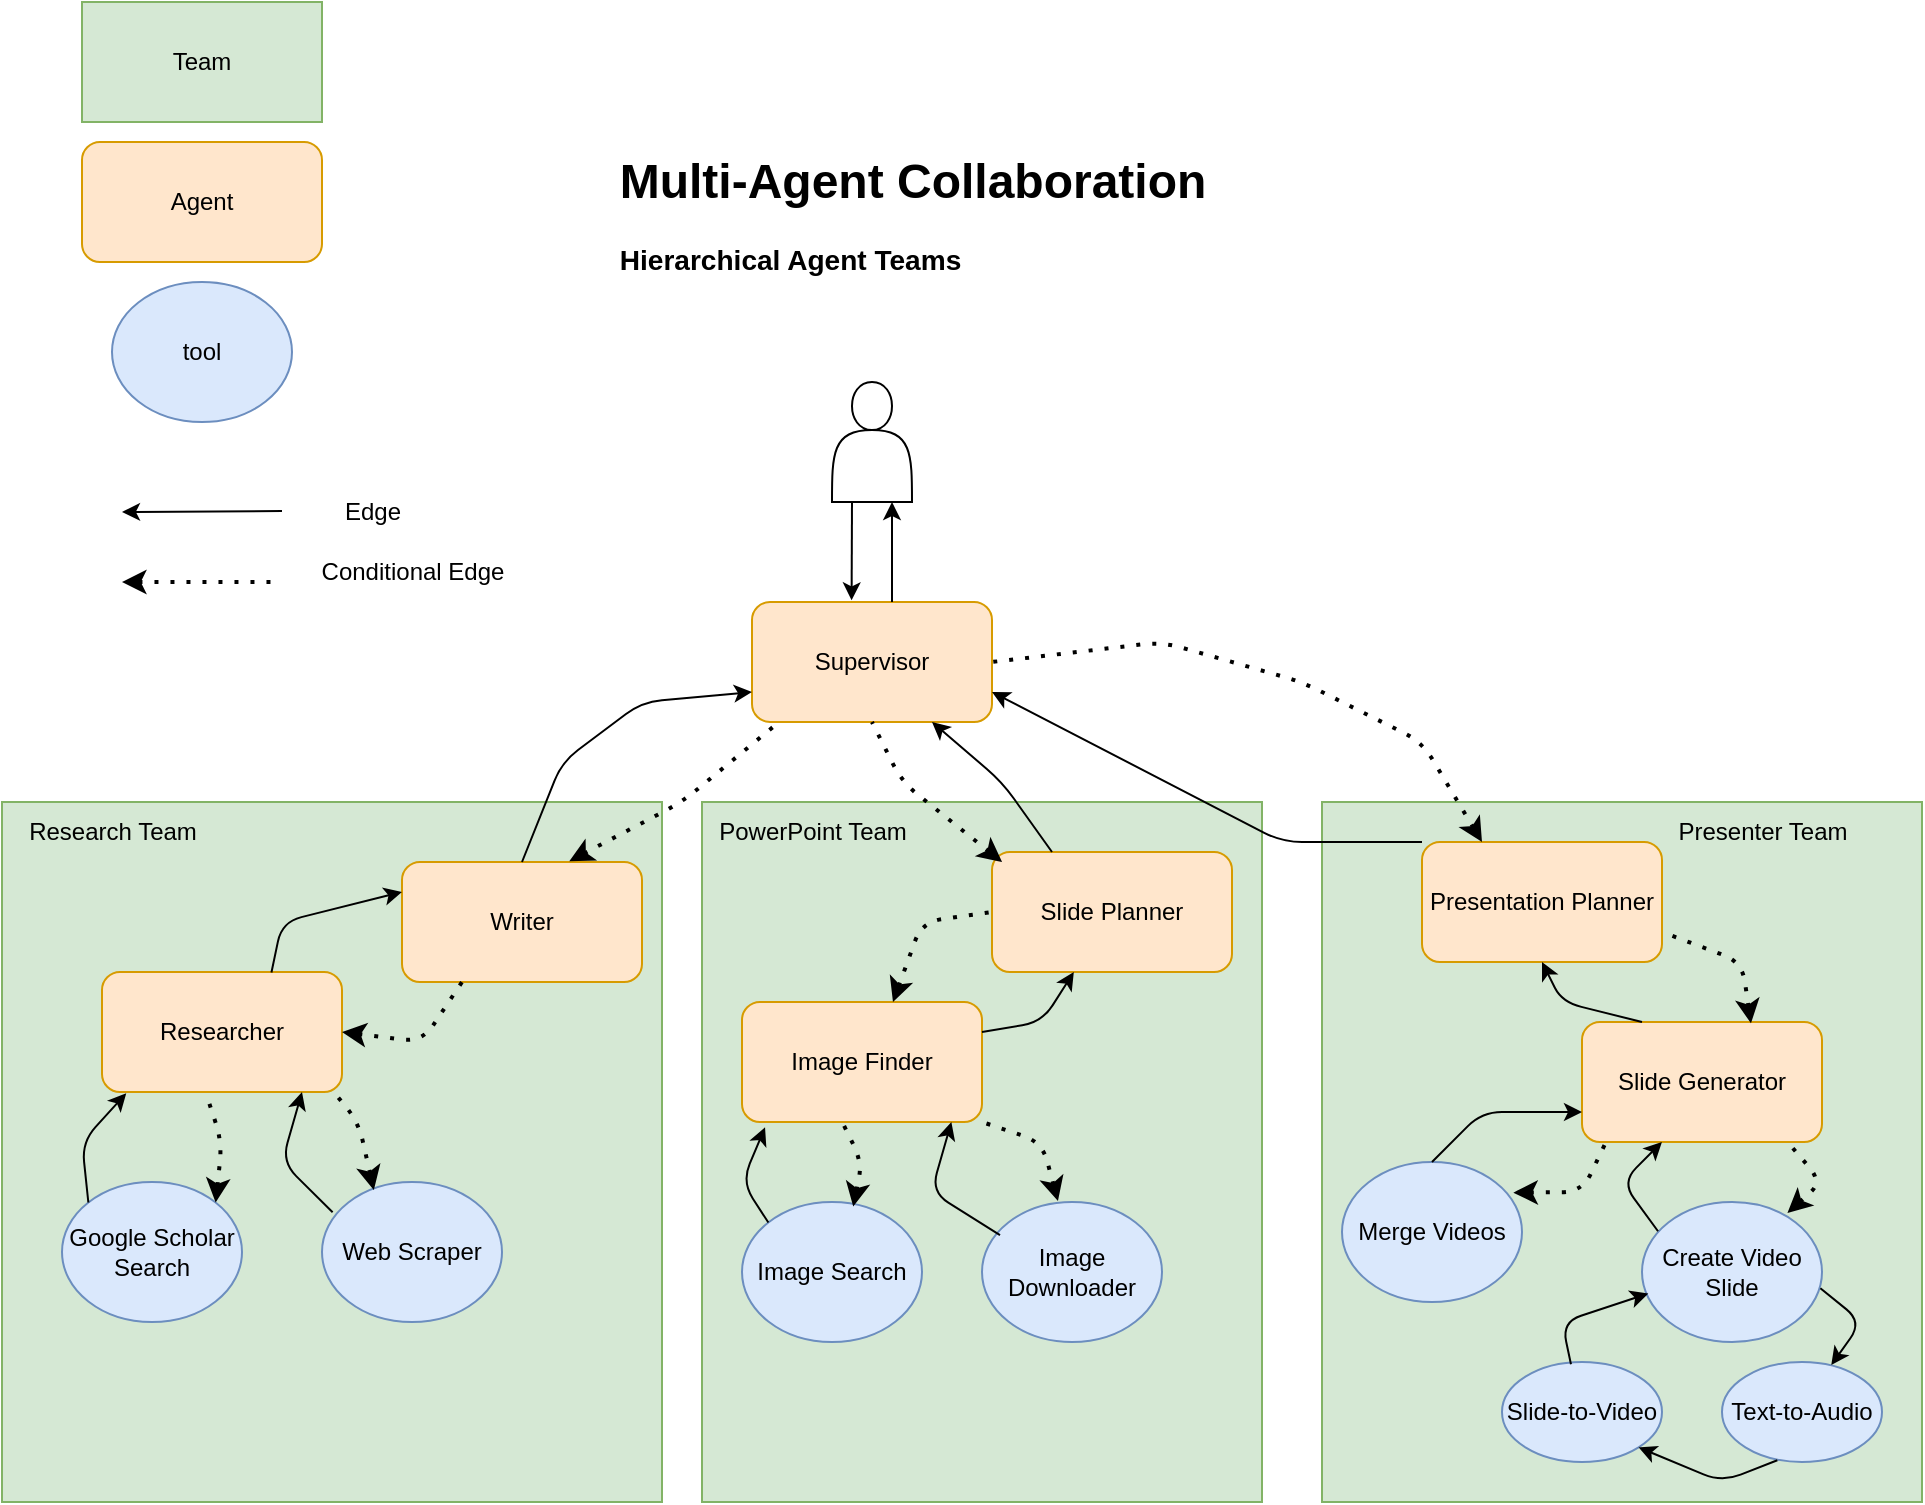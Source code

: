 <mxfile>
    <diagram id="xXgytEL_PHy536_GVQu4" name="Architecture">
        <mxGraphModel dx="1583" dy="1098" grid="0" gridSize="10" guides="1" tooltips="1" connect="1" arrows="1" fold="1" page="0" pageScale="1" pageWidth="850" pageHeight="1100" background="#ffffff" math="0" shadow="0">
            <root>
                <mxCell id="0"/>
                <mxCell id="1" parent="0"/>
                <mxCell id="28" value="" style="rounded=0;whiteSpace=wrap;html=1;fillColor=#d5e8d4;strokeColor=#82b366;" parent="1" vertex="1">
                    <mxGeometry x="630" y="410" width="300" height="350" as="geometry"/>
                </mxCell>
                <mxCell id="27" value="" style="rounded=0;whiteSpace=wrap;html=1;fillColor=#d5e8d4;strokeColor=#82b366;" parent="1" vertex="1">
                    <mxGeometry x="320" y="410" width="280" height="350" as="geometry"/>
                </mxCell>
                <mxCell id="14" value="" style="rounded=0;whiteSpace=wrap;html=1;fillColor=#d5e8d4;strokeColor=#82b366;" parent="1" vertex="1">
                    <mxGeometry x="-30" y="410" width="330" height="350" as="geometry"/>
                </mxCell>
                <mxCell id="2" value="&lt;h1 style=&quot;text-align: left;&quot;&gt;Multi-Agent Collaboration&lt;/h1&gt;&lt;h3 style=&quot;text-align: left;&quot;&gt;&lt;span style=&quot;background-color: initial;&quot;&gt;Hierarchical Agent Teams&lt;/span&gt;&lt;/h3&gt;" style="text;html=1;align=center;verticalAlign=middle;resizable=0;points=[];autosize=1;strokeColor=none;fillColor=none;" parent="1" vertex="1">
                    <mxGeometry x="265" y="60" width="320" height="110" as="geometry"/>
                </mxCell>
                <mxCell id="3" value="" style="shape=actor;whiteSpace=wrap;html=1;" parent="1" vertex="1">
                    <mxGeometry x="385" y="200" width="40" height="60" as="geometry"/>
                </mxCell>
                <mxCell id="4" value="Agent" style="rounded=1;whiteSpace=wrap;html=1;fillColor=#ffe6cc;strokeColor=#d79b00;" parent="1" vertex="1">
                    <mxGeometry x="10" y="80" width="120" height="60" as="geometry"/>
                </mxCell>
                <mxCell id="6" value="" style="endArrow=none;dashed=1;html=1;dashPattern=1 3;strokeWidth=2;startArrow=classic;startFill=1;" parent="1" edge="1">
                    <mxGeometry width="50" height="50" relative="1" as="geometry">
                        <mxPoint x="30" y="300" as="sourcePoint"/>
                        <mxPoint x="110" y="300" as="targetPoint"/>
                    </mxGeometry>
                </mxCell>
                <mxCell id="7" value="Conditional Edge" style="text;html=1;align=center;verticalAlign=middle;resizable=0;points=[];autosize=1;strokeColor=none;fillColor=none;" parent="1" vertex="1">
                    <mxGeometry x="120" y="280" width="110" height="30" as="geometry"/>
                </mxCell>
                <mxCell id="8" value="Edge" style="text;html=1;align=center;verticalAlign=middle;resizable=0;points=[];autosize=1;strokeColor=none;fillColor=none;" parent="1" vertex="1">
                    <mxGeometry x="130" y="250" width="50" height="30" as="geometry"/>
                </mxCell>
                <mxCell id="9" value="" style="endArrow=classic;html=1;" parent="1" edge="1">
                    <mxGeometry width="50" height="50" relative="1" as="geometry">
                        <mxPoint x="110" y="264.5" as="sourcePoint"/>
                        <mxPoint x="30" y="265" as="targetPoint"/>
                    </mxGeometry>
                </mxCell>
                <mxCell id="10" value="Supervisor" style="rounded=1;whiteSpace=wrap;html=1;fillColor=#ffe6cc;strokeColor=#d79b00;" parent="1" vertex="1">
                    <mxGeometry x="345" y="310" width="120" height="60" as="geometry"/>
                </mxCell>
                <mxCell id="11" value="Writer" style="rounded=1;whiteSpace=wrap;html=1;fillColor=#ffe6cc;strokeColor=#d79b00;" parent="1" vertex="1">
                    <mxGeometry x="170" y="440" width="120" height="60" as="geometry"/>
                </mxCell>
                <mxCell id="12" value="Researcher" style="rounded=1;whiteSpace=wrap;html=1;fillColor=#ffe6cc;strokeColor=#d79b00;" parent="1" vertex="1">
                    <mxGeometry x="20" y="495" width="120" height="60" as="geometry"/>
                </mxCell>
                <mxCell id="13" value="Team" style="rounded=0;whiteSpace=wrap;html=1;fillColor=#d5e8d4;strokeColor=#82b366;" parent="1" vertex="1">
                    <mxGeometry x="10" y="10" width="120" height="60" as="geometry"/>
                </mxCell>
                <mxCell id="15" value="Google Scholar Search" style="ellipse;whiteSpace=wrap;html=1;fillColor=#dae8fc;strokeColor=#6c8ebf;" parent="1" vertex="1">
                    <mxGeometry y="600" width="90" height="70" as="geometry"/>
                </mxCell>
                <mxCell id="16" value="Web Scraper" style="ellipse;whiteSpace=wrap;html=1;fillColor=#dae8fc;strokeColor=#6c8ebf;" parent="1" vertex="1">
                    <mxGeometry x="130" y="600" width="90" height="70" as="geometry"/>
                </mxCell>
                <mxCell id="17" value="tool" style="ellipse;whiteSpace=wrap;html=1;fillColor=#dae8fc;strokeColor=#6c8ebf;" parent="1" vertex="1">
                    <mxGeometry x="25" y="150" width="90" height="70" as="geometry"/>
                </mxCell>
                <mxCell id="18" value="Research Team" style="text;html=1;align=center;verticalAlign=middle;resizable=0;points=[];autosize=1;strokeColor=none;fillColor=none;" parent="1" vertex="1">
                    <mxGeometry x="-30" y="410" width="110" height="30" as="geometry"/>
                </mxCell>
                <mxCell id="19" value="Slide Planner" style="rounded=1;whiteSpace=wrap;html=1;fillColor=#ffe6cc;strokeColor=#d79b00;" parent="1" vertex="1">
                    <mxGeometry x="465" y="435" width="120" height="60" as="geometry"/>
                </mxCell>
                <mxCell id="20" value="Presentation Planner" style="rounded=1;whiteSpace=wrap;html=1;fillColor=#ffe6cc;strokeColor=#d79b00;" parent="1" vertex="1">
                    <mxGeometry x="680" y="430" width="120" height="60" as="geometry"/>
                </mxCell>
                <mxCell id="21" value="Image Finder" style="rounded=1;whiteSpace=wrap;html=1;fillColor=#ffe6cc;strokeColor=#d79b00;" parent="1" vertex="1">
                    <mxGeometry x="340" y="510" width="120" height="60" as="geometry"/>
                </mxCell>
                <mxCell id="22" value="Image Search" style="ellipse;whiteSpace=wrap;html=1;fillColor=#dae8fc;strokeColor=#6c8ebf;" parent="1" vertex="1">
                    <mxGeometry x="340" y="610" width="90" height="70" as="geometry"/>
                </mxCell>
                <mxCell id="23" value="Image Downloader" style="ellipse;whiteSpace=wrap;html=1;fillColor=#dae8fc;strokeColor=#6c8ebf;" parent="1" vertex="1">
                    <mxGeometry x="460" y="610" width="90" height="70" as="geometry"/>
                </mxCell>
                <mxCell id="24" value="Slide Generator" style="rounded=1;whiteSpace=wrap;html=1;fillColor=#ffe6cc;strokeColor=#d79b00;" parent="1" vertex="1">
                    <mxGeometry x="760" y="520" width="120" height="60" as="geometry"/>
                </mxCell>
                <mxCell id="25" value="Merge Videos" style="ellipse;whiteSpace=wrap;html=1;fillColor=#dae8fc;strokeColor=#6c8ebf;" parent="1" vertex="1">
                    <mxGeometry x="640" y="590" width="90" height="70" as="geometry"/>
                </mxCell>
                <mxCell id="26" value="Create Video Slide" style="ellipse;whiteSpace=wrap;html=1;fillColor=#dae8fc;strokeColor=#6c8ebf;" parent="1" vertex="1">
                    <mxGeometry x="790" y="610" width="90" height="70" as="geometry"/>
                </mxCell>
                <mxCell id="29" value="" style="endArrow=classic;html=1;entryX=0.101;entryY=1.01;entryDx=0;entryDy=0;entryPerimeter=0;exitX=0;exitY=0;exitDx=0;exitDy=0;" parent="1" source="15" target="12" edge="1">
                    <mxGeometry width="50" height="50" relative="1" as="geometry">
                        <mxPoint x="120" y="760" as="sourcePoint"/>
                        <mxPoint x="40" y="760.5" as="targetPoint"/>
                        <Array as="points">
                            <mxPoint x="10" y="580"/>
                        </Array>
                    </mxGeometry>
                </mxCell>
                <mxCell id="30" value="" style="endArrow=classic;html=1;entryX=0.101;entryY=1.01;entryDx=0;entryDy=0;entryPerimeter=0;exitX=0.059;exitY=0.216;exitDx=0;exitDy=0;exitPerimeter=0;" parent="1" source="16" edge="1">
                    <mxGeometry width="50" height="50" relative="1" as="geometry">
                        <mxPoint x="101.06" y="609.651" as="sourcePoint"/>
                        <mxPoint x="120.0" y="555.0" as="targetPoint"/>
                        <Array as="points">
                            <mxPoint x="110" y="590"/>
                        </Array>
                    </mxGeometry>
                </mxCell>
                <mxCell id="31" value="" style="endArrow=classic;html=1;entryX=0.096;entryY=1.044;entryDx=0;entryDy=0;entryPerimeter=0;exitX=0;exitY=0;exitDx=0;exitDy=0;" parent="1" source="22" target="21" edge="1">
                    <mxGeometry width="50" height="50" relative="1" as="geometry">
                        <mxPoint x="355.31" y="630.12" as="sourcePoint"/>
                        <mxPoint x="340" y="570.0" as="targetPoint"/>
                        <Array as="points">
                            <mxPoint x="340" y="600"/>
                        </Array>
                    </mxGeometry>
                </mxCell>
                <mxCell id="32" value="" style="endArrow=classic;html=1;entryX=0.101;entryY=1.01;entryDx=0;entryDy=0;entryPerimeter=0;exitX=0.1;exitY=0.237;exitDx=0;exitDy=0;exitPerimeter=0;" parent="1" source="23" edge="1">
                    <mxGeometry width="50" height="50" relative="1" as="geometry">
                        <mxPoint x="460.0" y="630.12" as="sourcePoint"/>
                        <mxPoint x="444.69" y="570.0" as="targetPoint"/>
                        <Array as="points">
                            <mxPoint x="434.69" y="605"/>
                        </Array>
                    </mxGeometry>
                </mxCell>
                <mxCell id="33" value="" style="endArrow=classic;html=1;entryX=0;entryY=0.75;entryDx=0;entryDy=0;exitX=0.5;exitY=0;exitDx=0;exitDy=0;" parent="1" source="25" target="24" edge="1">
                    <mxGeometry width="50" height="50" relative="1" as="geometry">
                        <mxPoint x="757.15" y="616.59" as="sourcePoint"/>
                        <mxPoint x="732.84" y="560.0" as="targetPoint"/>
                        <Array as="points">
                            <mxPoint x="710" y="565"/>
                        </Array>
                    </mxGeometry>
                </mxCell>
                <mxCell id="34" value="" style="endArrow=classic;html=1;entryX=0.333;entryY=1;entryDx=0;entryDy=0;exitX=0.089;exitY=0.209;exitDx=0;exitDy=0;entryPerimeter=0;exitPerimeter=0;" parent="1" source="26" target="24" edge="1">
                    <mxGeometry width="50" height="50" relative="1" as="geometry">
                        <mxPoint x="725" y="620" as="sourcePoint"/>
                        <mxPoint x="770" y="575" as="targetPoint"/>
                        <Array as="points">
                            <mxPoint x="780" y="600"/>
                        </Array>
                    </mxGeometry>
                </mxCell>
                <mxCell id="35" value="" style="endArrow=none;dashed=1;html=1;dashPattern=1 3;strokeWidth=2;startArrow=classic;startFill=1;entryX=0.432;entryY=1.003;entryDx=0;entryDy=0;entryPerimeter=0;exitX=1;exitY=0;exitDx=0;exitDy=0;" parent="1" source="15" target="12" edge="1">
                    <mxGeometry width="50" height="50" relative="1" as="geometry">
                        <mxPoint x="-15" y="560" as="sourcePoint"/>
                        <mxPoint x="65" y="560" as="targetPoint"/>
                        <Array as="points">
                            <mxPoint x="80" y="580"/>
                        </Array>
                    </mxGeometry>
                </mxCell>
                <mxCell id="36" value="" style="endArrow=none;dashed=1;html=1;dashPattern=1 3;strokeWidth=2;startArrow=classic;startFill=1;entryX=0.961;entryY=0.99;entryDx=0;entryDy=0;entryPerimeter=0;exitX=0.288;exitY=0.057;exitDx=0;exitDy=0;exitPerimeter=0;" parent="1" source="16" target="12" edge="1">
                    <mxGeometry width="50" height="50" relative="1" as="geometry">
                        <mxPoint x="144.893" y="600.004" as="sourcePoint"/>
                        <mxPoint x="140.0" y="545.0" as="targetPoint"/>
                        <Array as="points">
                            <mxPoint x="148.16" y="569.82"/>
                        </Array>
                    </mxGeometry>
                </mxCell>
                <mxCell id="37" value="" style="endArrow=none;dashed=1;html=1;dashPattern=1 3;strokeWidth=2;startArrow=classic;startFill=1;entryX=0.417;entryY=0.998;entryDx=0;entryDy=0;entryPerimeter=0;exitX=0.618;exitY=0.033;exitDx=0;exitDy=0;exitPerimeter=0;" parent="1" source="22" target="21" edge="1">
                    <mxGeometry width="50" height="50" relative="1" as="geometry">
                        <mxPoint x="395.3" y="610" as="sourcePoint"/>
                        <mxPoint x="374.7" y="560.41" as="targetPoint"/>
                        <Array as="points">
                            <mxPoint x="400" y="590"/>
                        </Array>
                    </mxGeometry>
                </mxCell>
                <mxCell id="38" value="" style="endArrow=none;dashed=1;html=1;dashPattern=1 3;strokeWidth=2;startArrow=classic;startFill=1;entryX=1;entryY=1;entryDx=0;entryDy=0;exitX=0.422;exitY=-0.007;exitDx=0;exitDy=0;exitPerimeter=0;" parent="1" source="23" target="21" edge="1">
                    <mxGeometry width="50" height="50" relative="1" as="geometry">
                        <mxPoint x="485.6" y="610" as="sourcePoint"/>
                        <mxPoint x="465.0" y="560.41" as="targetPoint"/>
                        <Array as="points">
                            <mxPoint x="490" y="580"/>
                        </Array>
                    </mxGeometry>
                </mxCell>
                <mxCell id="39" value="" style="endArrow=none;dashed=1;html=1;dashPattern=1 3;strokeWidth=2;startArrow=classic;startFill=1;entryX=0.098;entryY=1.009;entryDx=0;entryDy=0;entryPerimeter=0;exitX=0.952;exitY=0.219;exitDx=0;exitDy=0;exitPerimeter=0;" parent="1" source="25" target="24" edge="1">
                    <mxGeometry width="50" height="50" relative="1" as="geometry">
                        <mxPoint x="780.3" y="639.59" as="sourcePoint"/>
                        <mxPoint x="759.7" y="590" as="targetPoint"/>
                        <Array as="points">
                            <mxPoint x="760" y="605"/>
                        </Array>
                    </mxGeometry>
                </mxCell>
                <mxCell id="40" value="" style="endArrow=none;dashed=1;html=1;dashPattern=1 3;strokeWidth=2;startArrow=classic;startFill=1;entryX=0.852;entryY=0.99;entryDx=0;entryDy=0;entryPerimeter=0;exitX=0.808;exitY=0.078;exitDx=0;exitDy=0;exitPerimeter=0;" parent="1" source="26" target="24" edge="1">
                    <mxGeometry width="50" height="50" relative="1" as="geometry">
                        <mxPoint x="850.003" y="619.644" as="sourcePoint"/>
                        <mxPoint x="875.03" y="580" as="targetPoint"/>
                        <Array as="points">
                            <mxPoint x="880" y="600"/>
                        </Array>
                    </mxGeometry>
                </mxCell>
                <mxCell id="41" value="" style="endArrow=none;dashed=1;html=1;dashPattern=1 3;strokeWidth=2;startArrow=classic;startFill=1;entryX=1;entryY=0.75;entryDx=0;entryDy=0;exitX=0.704;exitY=0.011;exitDx=0;exitDy=0;exitPerimeter=0;" parent="1" source="24" target="20" edge="1">
                    <mxGeometry width="50" height="50" relative="1" as="geometry">
                        <mxPoint x="824.003" y="510.004" as="sourcePoint"/>
                        <mxPoint x="849.03" y="470.36" as="targetPoint"/>
                        <Array as="points">
                            <mxPoint x="840" y="490"/>
                        </Array>
                    </mxGeometry>
                </mxCell>
                <mxCell id="42" value="" style="endArrow=none;dashed=1;html=1;dashPattern=1 3;strokeWidth=2;startArrow=classic;startFill=1;entryX=0;entryY=0.5;entryDx=0;entryDy=0;exitX=0.629;exitY=-0.001;exitDx=0;exitDy=0;exitPerimeter=0;" parent="1" source="21" target="19" edge="1">
                    <mxGeometry width="50" height="50" relative="1" as="geometry">
                        <mxPoint x="430" y="495" as="sourcePoint"/>
                        <mxPoint x="392.02" y="455.49" as="targetPoint"/>
                        <Array as="points">
                            <mxPoint x="430" y="470"/>
                        </Array>
                    </mxGeometry>
                </mxCell>
                <mxCell id="43" value="" style="endArrow=classic;html=1;exitX=1;exitY=0.25;exitDx=0;exitDy=0;" parent="1" source="21" target="19" edge="1">
                    <mxGeometry width="50" height="50" relative="1" as="geometry">
                        <mxPoint x="503.267" y="563.774" as="sourcePoint"/>
                        <mxPoint x="501.52" y="516.23" as="targetPoint"/>
                        <Array as="points">
                            <mxPoint x="490" y="520"/>
                        </Array>
                    </mxGeometry>
                </mxCell>
                <mxCell id="44" value="" style="endArrow=classic;html=1;exitX=0.25;exitY=0;exitDx=0;exitDy=0;entryX=0.5;entryY=1;entryDx=0;entryDy=0;" parent="1" source="24" target="20" edge="1">
                    <mxGeometry width="50" height="50" relative="1" as="geometry">
                        <mxPoint x="650" y="570" as="sourcePoint"/>
                        <mxPoint x="695.909" y="540" as="targetPoint"/>
                        <Array as="points">
                            <mxPoint x="750" y="510"/>
                        </Array>
                    </mxGeometry>
                </mxCell>
                <mxCell id="45" value="" style="endArrow=classic;html=1;entryX=0;entryY=0.25;entryDx=0;entryDy=0;exitX=0.706;exitY=0.004;exitDx=0;exitDy=0;exitPerimeter=0;" parent="1" source="12" target="11" edge="1">
                    <mxGeometry width="50" height="50" relative="1" as="geometry">
                        <mxPoint x="105.31" y="490" as="sourcePoint"/>
                        <mxPoint x="90" y="429.88" as="targetPoint"/>
                        <Array as="points">
                            <mxPoint x="110" y="470"/>
                        </Array>
                    </mxGeometry>
                </mxCell>
                <mxCell id="46" value="" style="endArrow=none;dashed=1;html=1;dashPattern=1 3;strokeWidth=2;startArrow=classic;startFill=1;entryX=0.25;entryY=1;entryDx=0;entryDy=0;exitX=1;exitY=0.5;exitDx=0;exitDy=0;" parent="1" source="12" target="11" edge="1">
                    <mxGeometry width="50" height="50" relative="1" as="geometry">
                        <mxPoint x="200.6" y="580" as="sourcePoint"/>
                        <mxPoint x="180.0" y="530.41" as="targetPoint"/>
                        <Array as="points">
                            <mxPoint x="180" y="530"/>
                        </Array>
                    </mxGeometry>
                </mxCell>
                <mxCell id="47" value="" style="endArrow=none;dashed=1;html=1;dashPattern=1 3;strokeWidth=2;startArrow=classic;startFill=1;entryX=0.114;entryY=0.998;entryDx=0;entryDy=0;exitX=0.697;exitY=-0.007;exitDx=0;exitDy=0;entryPerimeter=0;exitPerimeter=0;" parent="1" source="11" target="10" edge="1">
                    <mxGeometry width="50" height="50" relative="1" as="geometry">
                        <mxPoint x="250" y="375" as="sourcePoint"/>
                        <mxPoint x="310" y="350" as="targetPoint"/>
                        <Array as="points">
                            <mxPoint x="310" y="410"/>
                        </Array>
                    </mxGeometry>
                </mxCell>
                <mxCell id="50" value="" style="endArrow=none;dashed=1;html=1;dashPattern=1 3;strokeWidth=2;startArrow=classic;startFill=1;entryX=1;entryY=0.5;entryDx=0;entryDy=0;exitX=0.25;exitY=0;exitDx=0;exitDy=0;" parent="1" source="20" target="10" edge="1">
                    <mxGeometry width="50" height="50" relative="1" as="geometry">
                        <mxPoint x="290" y="457.5" as="sourcePoint"/>
                        <mxPoint x="405" y="392.5" as="targetPoint"/>
                        <Array as="points">
                            <mxPoint x="680" y="380"/>
                            <mxPoint x="620" y="350"/>
                            <mxPoint x="550" y="330"/>
                        </Array>
                    </mxGeometry>
                </mxCell>
                <mxCell id="51" value="" style="endArrow=classic;html=1;exitX=0.25;exitY=1;exitDx=0;exitDy=0;entryX=0.415;entryY=-0.014;entryDx=0;entryDy=0;entryPerimeter=0;" parent="1" source="3" target="10" edge="1">
                    <mxGeometry width="50" height="50" relative="1" as="geometry">
                        <mxPoint x="345" y="294.71" as="sourcePoint"/>
                        <mxPoint x="265" y="295.21" as="targetPoint"/>
                    </mxGeometry>
                </mxCell>
                <mxCell id="52" value="" style="endArrow=classic;html=1;entryX=0.75;entryY=1;entryDx=0;entryDy=0;" parent="1" target="3" edge="1">
                    <mxGeometry width="50" height="50" relative="1" as="geometry">
                        <mxPoint x="415" y="310" as="sourcePoint"/>
                        <mxPoint x="404.8" y="319.16" as="targetPoint"/>
                    </mxGeometry>
                </mxCell>
                <mxCell id="53" value="" style="endArrow=classic;html=1;exitX=0.5;exitY=0;exitDx=0;exitDy=0;entryX=0;entryY=0.75;entryDx=0;entryDy=0;" parent="1" source="11" target="10" edge="1">
                    <mxGeometry width="50" height="50" relative="1" as="geometry">
                        <mxPoint x="300" y="360" as="sourcePoint"/>
                        <mxPoint x="220" y="360.5" as="targetPoint"/>
                        <Array as="points">
                            <mxPoint x="250" y="390"/>
                            <mxPoint x="290" y="360"/>
                        </Array>
                    </mxGeometry>
                </mxCell>
                <mxCell id="54" value="" style="endArrow=classic;html=1;exitX=0.25;exitY=0;exitDx=0;exitDy=0;entryX=0.75;entryY=1;entryDx=0;entryDy=0;" parent="1" source="19" target="10" edge="1">
                    <mxGeometry width="50" height="50" relative="1" as="geometry">
                        <mxPoint x="264" y="451.68" as="sourcePoint"/>
                        <mxPoint x="385" y="380" as="targetPoint"/>
                        <Array as="points">
                            <mxPoint x="470" y="400"/>
                        </Array>
                    </mxGeometry>
                </mxCell>
                <mxCell id="56" value="" style="endArrow=none;dashed=1;html=1;dashPattern=1 3;strokeWidth=2;startArrow=classic;startFill=1;entryX=0.5;entryY=1;entryDx=0;entryDy=0;exitX=0.042;exitY=0.083;exitDx=0;exitDy=0;exitPerimeter=0;" parent="1" source="19" target="10" edge="1">
                    <mxGeometry width="50" height="50" relative="1" as="geometry">
                        <mxPoint x="292.92" y="451.26" as="sourcePoint"/>
                        <mxPoint x="368.68" y="379.88" as="targetPoint"/>
                        <Array as="points">
                            <mxPoint x="420" y="400"/>
                        </Array>
                    </mxGeometry>
                </mxCell>
                <mxCell id="57" value="" style="endArrow=classic;html=1;exitX=0;exitY=0;exitDx=0;exitDy=0;entryX=1;entryY=0.75;entryDx=0;entryDy=0;" parent="1" source="20" target="10" edge="1">
                    <mxGeometry width="50" height="50" relative="1" as="geometry">
                        <mxPoint x="600" y="410" as="sourcePoint"/>
                        <mxPoint x="550" y="380" as="targetPoint"/>
                        <Array as="points">
                            <mxPoint x="610" y="430"/>
                        </Array>
                    </mxGeometry>
                </mxCell>
                <mxCell id="58" value="PowerPoint Team" style="text;html=1;align=center;verticalAlign=middle;resizable=0;points=[];autosize=1;strokeColor=none;fillColor=none;" parent="1" vertex="1">
                    <mxGeometry x="315" y="410" width="120" height="30" as="geometry"/>
                </mxCell>
                <mxCell id="59" value="Presenter Team" style="text;html=1;align=center;verticalAlign=middle;resizable=0;points=[];autosize=1;strokeColor=none;fillColor=none;" parent="1" vertex="1">
                    <mxGeometry x="795" y="410" width="110" height="30" as="geometry"/>
                </mxCell>
                <mxCell id="60" value="Text-to-Audio" style="ellipse;whiteSpace=wrap;html=1;fillColor=#dae8fc;strokeColor=#6c8ebf;" parent="1" vertex="1">
                    <mxGeometry x="830" y="690" width="80" height="50" as="geometry"/>
                </mxCell>
                <mxCell id="61" value="Slide-to-Video" style="ellipse;whiteSpace=wrap;html=1;fillColor=#dae8fc;strokeColor=#6c8ebf;" parent="1" vertex="1">
                    <mxGeometry x="720" y="690" width="80" height="50" as="geometry"/>
                </mxCell>
                <mxCell id="63" value="" style="endArrow=classic;html=1;exitX=0.991;exitY=0.616;exitDx=0;exitDy=0;entryX=0.683;entryY=0.03;entryDx=0;entryDy=0;exitPerimeter=0;entryPerimeter=0;" parent="1" source="26" target="60" edge="1">
                    <mxGeometry width="50" height="50" relative="1" as="geometry">
                        <mxPoint x="1010" y="650" as="sourcePoint"/>
                        <mxPoint x="960" y="620" as="targetPoint"/>
                        <Array as="points">
                            <mxPoint x="900" y="670"/>
                        </Array>
                    </mxGeometry>
                </mxCell>
                <mxCell id="64" value="" style="endArrow=classic;html=1;exitX=0.346;exitY=0.982;exitDx=0;exitDy=0;entryX=1;entryY=1;entryDx=0;entryDy=0;exitPerimeter=0;" parent="1" source="60" target="61" edge="1">
                    <mxGeometry width="50" height="50" relative="1" as="geometry">
                        <mxPoint x="904.55" y="751.62" as="sourcePoint"/>
                        <mxPoint x="930.0" y="790" as="targetPoint"/>
                        <Array as="points">
                            <mxPoint x="830" y="750"/>
                        </Array>
                    </mxGeometry>
                </mxCell>
                <mxCell id="65" value="" style="endArrow=classic;html=1;exitX=0.431;exitY=0.023;exitDx=0;exitDy=0;entryX=0.035;entryY=0.654;entryDx=0;entryDy=0;exitPerimeter=0;entryPerimeter=0;" parent="1" source="61" target="26" edge="1">
                    <mxGeometry width="50" height="50" relative="1" as="geometry">
                        <mxPoint x="771.92" y="704.55" as="sourcePoint"/>
                        <mxPoint x="708.08" y="719.1" as="targetPoint"/>
                        <Array as="points">
                            <mxPoint x="750" y="670"/>
                        </Array>
                    </mxGeometry>
                </mxCell>
            </root>
        </mxGraphModel>
    </diagram>
</mxfile>